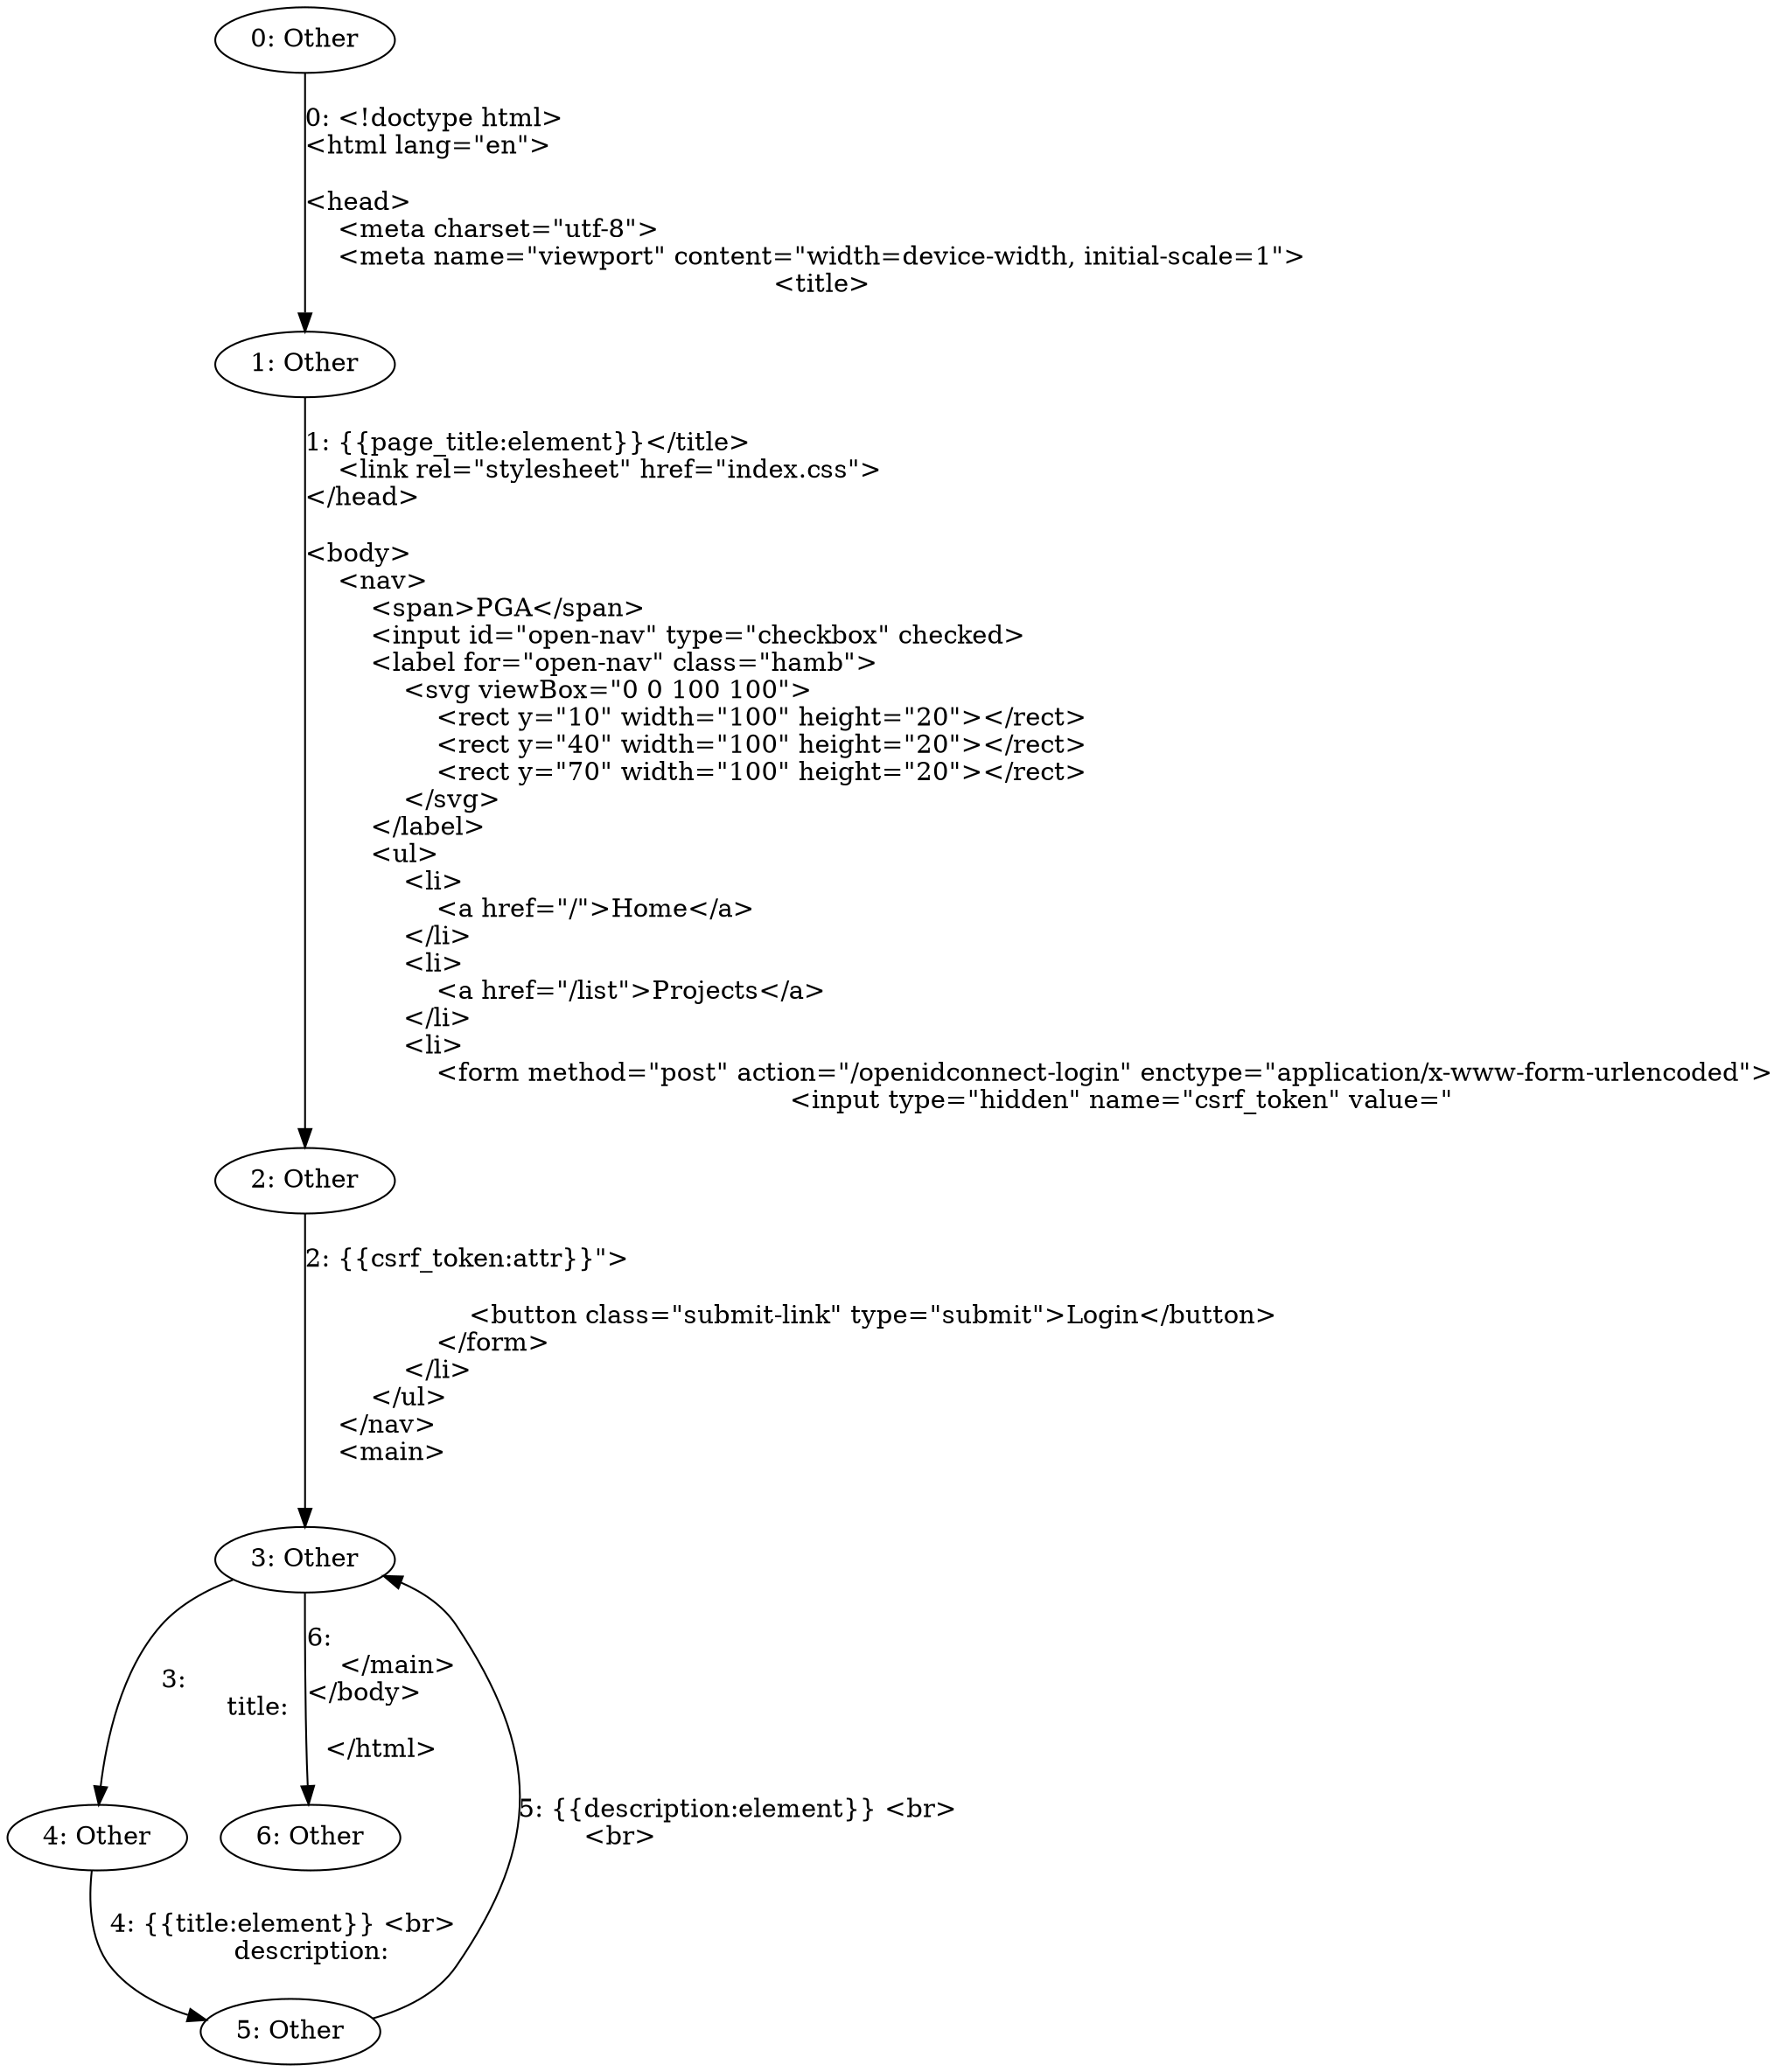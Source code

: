 digraph {
    0 [ label = "0: Other" ]
    1 [ label = "1: Other" ]
    2 [ label = "2: Other" ]
    3 [ label = "3: Other" ]
    4 [ label = "4: Other" ]
    5 [ label = "5: Other" ]
    6 [ label = "6: Other" ]
    0 -> 1 [ label = "0: <!doctype html>\l<html lang=\"en\">\l\l<head>\l    <meta charset=\"utf-8\">\l    <meta name=\"viewport\" content=\"width=device-width, initial-scale=1\">\l    <title>" ]
    1 -> 2 [ label = "1: {{page_title:element}}</title>\l    <link rel=\"stylesheet\" href=\"index.css\">\l</head>\l\l<body>\l    <nav>\l        <span>PGA</span>\l        <input id=\"open-nav\" type=\"checkbox\" checked>\l        <label for=\"open-nav\" class=\"hamb\">\l            <svg viewBox=\"0 0 100 100\">\l                <rect y=\"10\" width=\"100\" height=\"20\"></rect>\l                <rect y=\"40\" width=\"100\" height=\"20\"></rect>\l                <rect y=\"70\" width=\"100\" height=\"20\"></rect>\l            </svg>\l        </label>\l        <ul>\l            <li>\l                <a href=\"/\">Home</a>\l            </li>\l            <li>\l                <a href=\"/list\">Projects</a>\l            </li>\l            <li>\l                <form method=\"post\" action=\"/openidconnect-login\" enctype=\"application/x-www-form-urlencoded\">\l                    <input type=\"hidden\" name=\"csrf_token\" value=\"" ]
    2 -> 3 [ label = "2: {{csrf_token:attr}}\">\l\l                    <button class=\"submit-link\" type=\"submit\">Login</button>\l                </form>\l            </li>\l        </ul>\l    </nav>\l    <main>\l        " ]
    3 -> 4 [ label = "3: \l        title: " ]
    4 -> 5 [ label = "4: {{title:element}} <br>\l        description: " ]
    5 -> 3 [ label = "5: {{description:element}} <br>\l        <br>\l        " ]
    3 -> 6 [ label = "6: \l    </main>\l</body>\l\l</html>" ]
}
